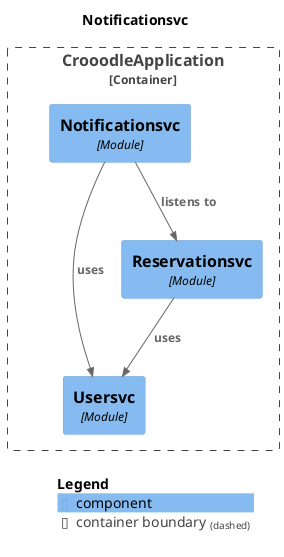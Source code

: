 @startuml
set separator none
title Notificationsvc

top to bottom direction

!include <C4/C4>
!include <C4/C4_Context>
!include <C4/C4_Component>

Container_Boundary("CrooodleApplication.CrooodleApplication_boundary", "CrooodleApplication", $tags="") {
  Component(CrooodleApplication.CrooodleApplication.Usersvc, "Usersvc", $techn="Module", $descr="", $tags="", $link="")
  Component(CrooodleApplication.CrooodleApplication.Reservationsvc, "Reservationsvc", $techn="Module", $descr="", $tags="", $link="")
  Component(CrooodleApplication.CrooodleApplication.Notificationsvc, "Notificationsvc", $techn="Module", $descr="", $tags="", $link="")
}

Rel(CrooodleApplication.CrooodleApplication.Reservationsvc, CrooodleApplication.CrooodleApplication.Usersvc, "uses", $techn="", $tags="", $link="")
Rel(CrooodleApplication.CrooodleApplication.Notificationsvc, CrooodleApplication.CrooodleApplication.Reservationsvc, "listens to", $techn="", $tags="", $link="")
Rel(CrooodleApplication.CrooodleApplication.Notificationsvc, CrooodleApplication.CrooodleApplication.Usersvc, "uses", $techn="", $tags="", $link="")

SHOW_LEGEND(true)
@enduml
